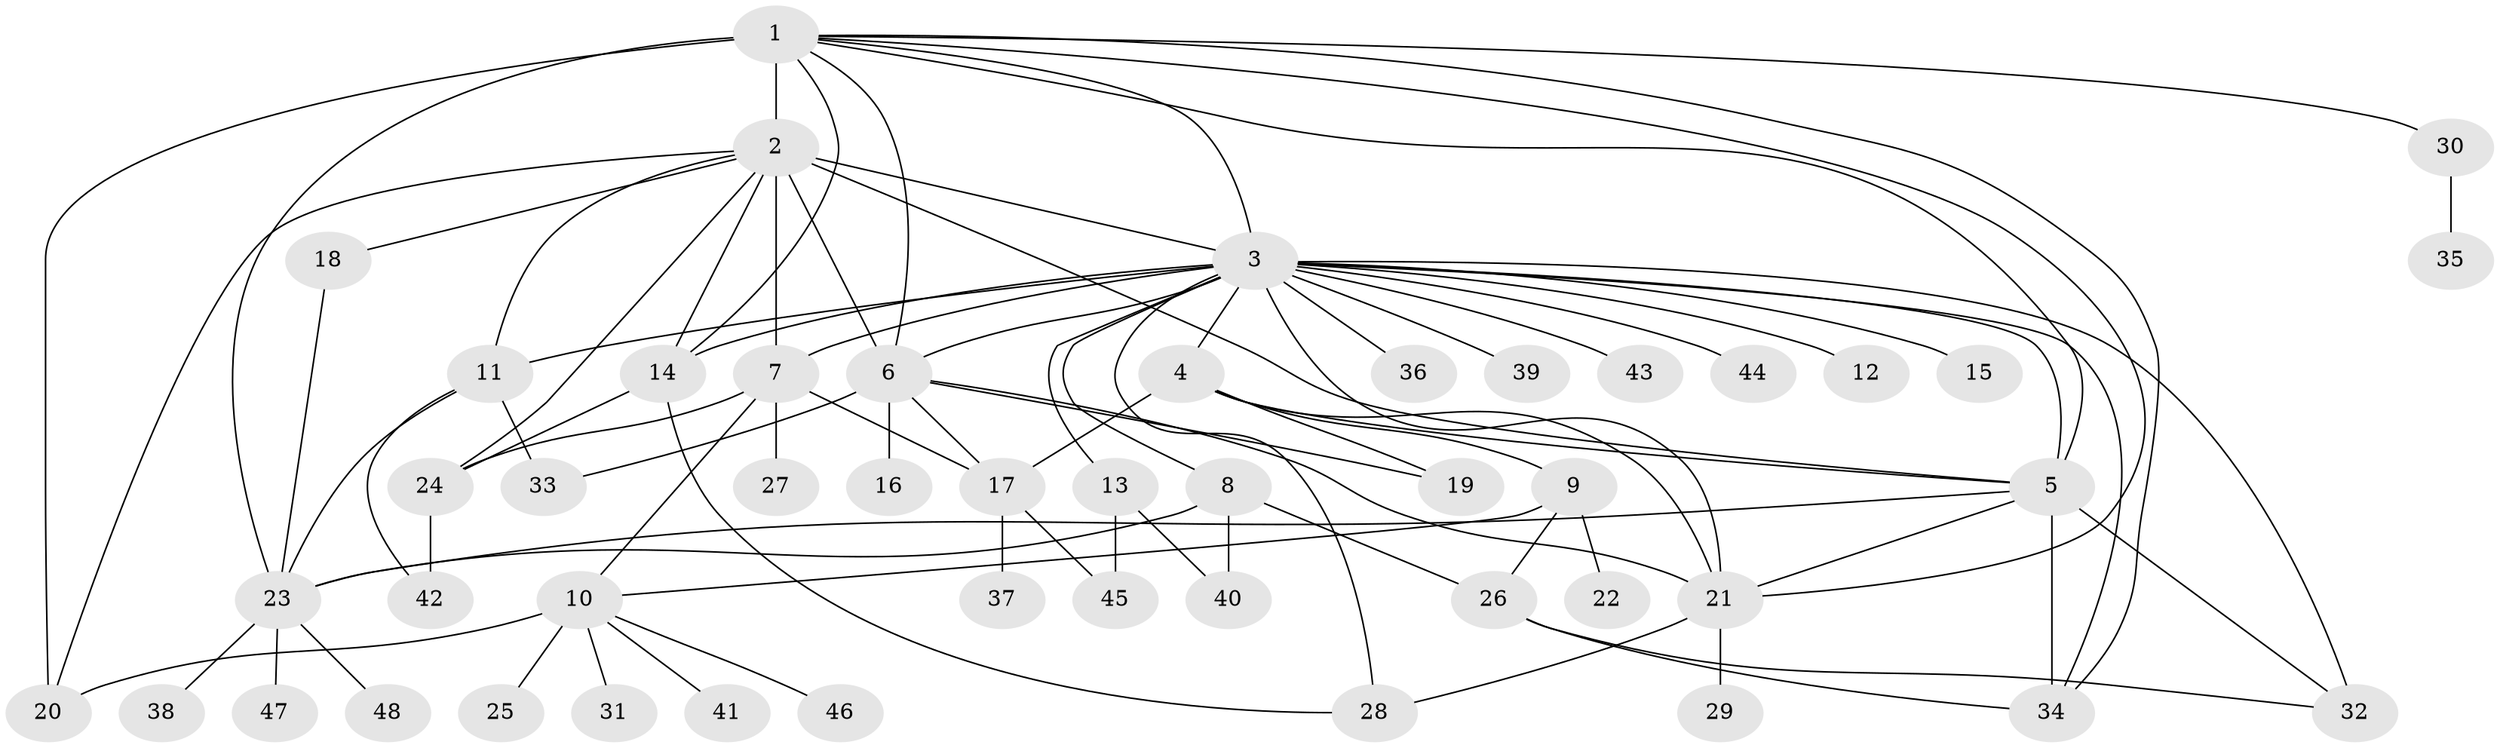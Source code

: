 // original degree distribution, {2: 0.25263157894736843, 19: 0.010526315789473684, 26: 0.010526315789473684, 8: 0.05263157894736842, 12: 0.010526315789473684, 6: 0.031578947368421054, 1: 0.42105263157894735, 4: 0.07368421052631578, 5: 0.042105263157894736, 3: 0.08421052631578947, 9: 0.010526315789473684}
// Generated by graph-tools (version 1.1) at 2025/35/03/09/25 02:35:52]
// undirected, 48 vertices, 85 edges
graph export_dot {
graph [start="1"]
  node [color=gray90,style=filled];
  1;
  2;
  3;
  4;
  5;
  6;
  7;
  8;
  9;
  10;
  11;
  12;
  13;
  14;
  15;
  16;
  17;
  18;
  19;
  20;
  21;
  22;
  23;
  24;
  25;
  26;
  27;
  28;
  29;
  30;
  31;
  32;
  33;
  34;
  35;
  36;
  37;
  38;
  39;
  40;
  41;
  42;
  43;
  44;
  45;
  46;
  47;
  48;
  1 -- 2 [weight=8.0];
  1 -- 3 [weight=2.0];
  1 -- 5 [weight=1.0];
  1 -- 6 [weight=1.0];
  1 -- 14 [weight=1.0];
  1 -- 20 [weight=1.0];
  1 -- 21 [weight=1.0];
  1 -- 23 [weight=1.0];
  1 -- 30 [weight=1.0];
  1 -- 34 [weight=2.0];
  2 -- 3 [weight=1.0];
  2 -- 5 [weight=1.0];
  2 -- 6 [weight=1.0];
  2 -- 7 [weight=1.0];
  2 -- 11 [weight=1.0];
  2 -- 14 [weight=1.0];
  2 -- 18 [weight=1.0];
  2 -- 20 [weight=1.0];
  2 -- 24 [weight=2.0];
  3 -- 4 [weight=1.0];
  3 -- 5 [weight=2.0];
  3 -- 6 [weight=2.0];
  3 -- 7 [weight=1.0];
  3 -- 8 [weight=1.0];
  3 -- 11 [weight=1.0];
  3 -- 12 [weight=1.0];
  3 -- 13 [weight=1.0];
  3 -- 14 [weight=1.0];
  3 -- 15 [weight=1.0];
  3 -- 21 [weight=1.0];
  3 -- 28 [weight=1.0];
  3 -- 32 [weight=1.0];
  3 -- 34 [weight=1.0];
  3 -- 36 [weight=1.0];
  3 -- 39 [weight=1.0];
  3 -- 43 [weight=1.0];
  3 -- 44 [weight=1.0];
  4 -- 5 [weight=1.0];
  4 -- 9 [weight=1.0];
  4 -- 17 [weight=1.0];
  4 -- 19 [weight=2.0];
  4 -- 21 [weight=1.0];
  5 -- 21 [weight=1.0];
  5 -- 23 [weight=1.0];
  5 -- 32 [weight=1.0];
  5 -- 34 [weight=3.0];
  6 -- 16 [weight=1.0];
  6 -- 17 [weight=1.0];
  6 -- 19 [weight=1.0];
  6 -- 21 [weight=1.0];
  6 -- 33 [weight=1.0];
  7 -- 10 [weight=1.0];
  7 -- 17 [weight=3.0];
  7 -- 24 [weight=2.0];
  7 -- 27 [weight=1.0];
  8 -- 23 [weight=1.0];
  8 -- 26 [weight=1.0];
  8 -- 40 [weight=1.0];
  9 -- 10 [weight=1.0];
  9 -- 22 [weight=1.0];
  9 -- 26 [weight=1.0];
  10 -- 20 [weight=1.0];
  10 -- 25 [weight=1.0];
  10 -- 31 [weight=1.0];
  10 -- 41 [weight=1.0];
  10 -- 46 [weight=1.0];
  11 -- 23 [weight=1.0];
  11 -- 33 [weight=1.0];
  11 -- 42 [weight=1.0];
  13 -- 40 [weight=1.0];
  13 -- 45 [weight=1.0];
  14 -- 24 [weight=1.0];
  14 -- 28 [weight=1.0];
  17 -- 37 [weight=1.0];
  17 -- 45 [weight=1.0];
  18 -- 23 [weight=1.0];
  21 -- 28 [weight=1.0];
  21 -- 29 [weight=1.0];
  23 -- 38 [weight=1.0];
  23 -- 47 [weight=1.0];
  23 -- 48 [weight=1.0];
  24 -- 42 [weight=4.0];
  26 -- 32 [weight=1.0];
  26 -- 34 [weight=1.0];
  30 -- 35 [weight=1.0];
}
